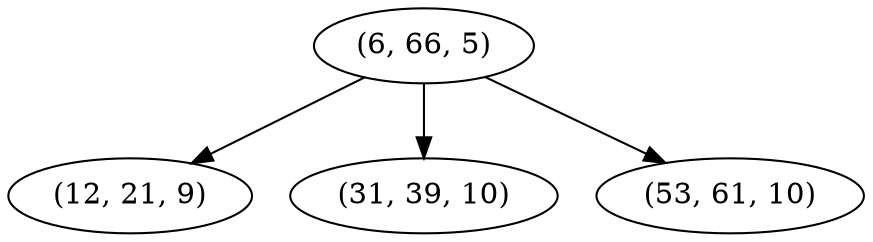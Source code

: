 digraph tree {
    "(6, 66, 5)";
    "(12, 21, 9)";
    "(31, 39, 10)";
    "(53, 61, 10)";
    "(6, 66, 5)" -> "(12, 21, 9)";
    "(6, 66, 5)" -> "(31, 39, 10)";
    "(6, 66, 5)" -> "(53, 61, 10)";
}
